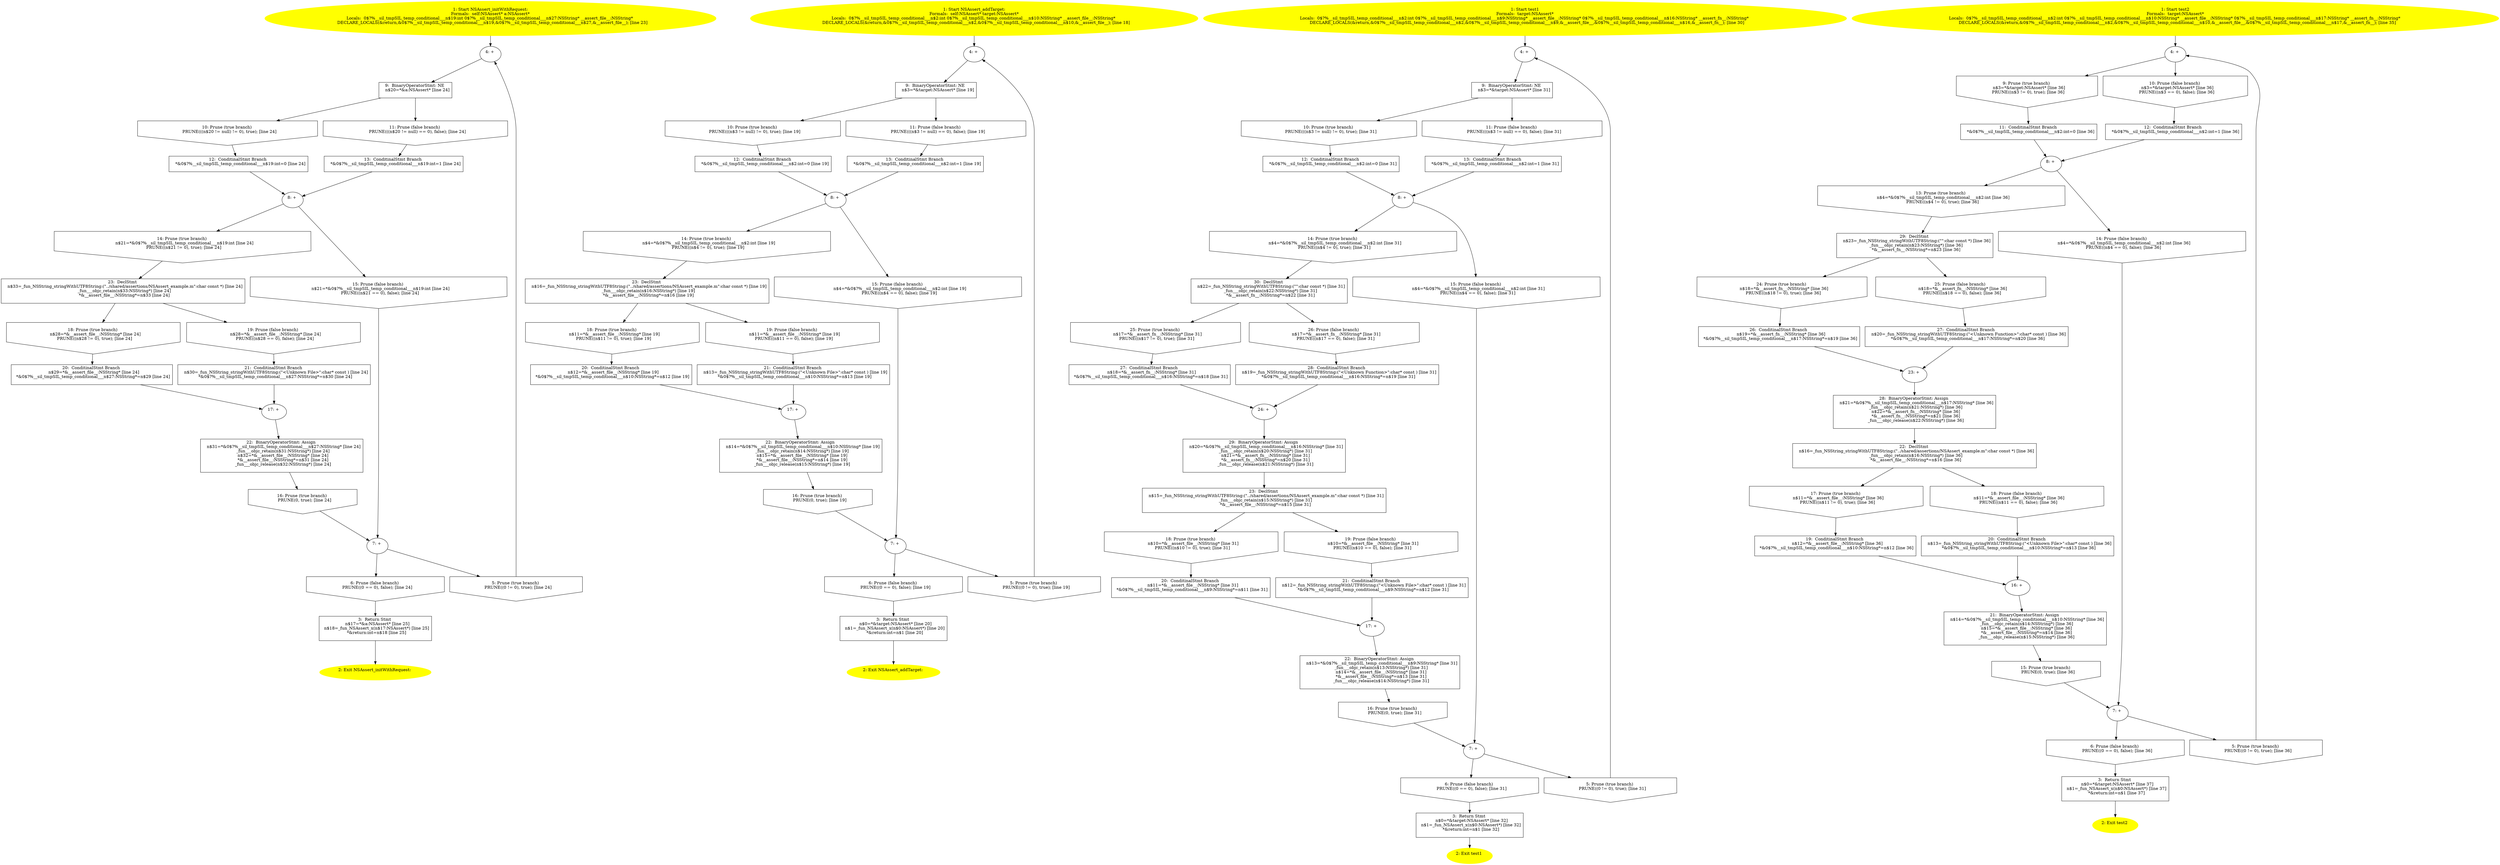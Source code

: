 /* @generated */
digraph iCFG {
"initWithRequest:#NSAssert#instance.aa6bdc90db5d0e020b6778cefe9a011f_1" [label="1: Start NSAssert_initWithRequest:\nFormals:  self:NSAssert* a:NSAssert*\nLocals:  0$?%__sil_tmpSIL_temp_conditional___n$19:int 0$?%__sil_tmpSIL_temp_conditional___n$27:NSString* __assert_file__:NSString* \n   DECLARE_LOCALS(&return,&0$?%__sil_tmpSIL_temp_conditional___n$19,&0$?%__sil_tmpSIL_temp_conditional___n$27,&__assert_file__); [line 23]\n " color=yellow style=filled]
	

	 "initWithRequest:#NSAssert#instance.aa6bdc90db5d0e020b6778cefe9a011f_1" -> "initWithRequest:#NSAssert#instance.aa6bdc90db5d0e020b6778cefe9a011f_4" ;
"initWithRequest:#NSAssert#instance.aa6bdc90db5d0e020b6778cefe9a011f_2" [label="2: Exit NSAssert_initWithRequest: \n  " color=yellow style=filled]
	

"initWithRequest:#NSAssert#instance.aa6bdc90db5d0e020b6778cefe9a011f_3" [label="3:  Return Stmt \n   n$17=*&a:NSAssert* [line 25]\n  n$18=_fun_NSAssert_x(n$17:NSAssert*) [line 25]\n  *&return:int=n$18 [line 25]\n " shape="box"]
	

	 "initWithRequest:#NSAssert#instance.aa6bdc90db5d0e020b6778cefe9a011f_3" -> "initWithRequest:#NSAssert#instance.aa6bdc90db5d0e020b6778cefe9a011f_2" ;
"initWithRequest:#NSAssert#instance.aa6bdc90db5d0e020b6778cefe9a011f_4" [label="4: + \n  " ]
	

	 "initWithRequest:#NSAssert#instance.aa6bdc90db5d0e020b6778cefe9a011f_4" -> "initWithRequest:#NSAssert#instance.aa6bdc90db5d0e020b6778cefe9a011f_9" ;
"initWithRequest:#NSAssert#instance.aa6bdc90db5d0e020b6778cefe9a011f_5" [label="5: Prune (true branch) \n   PRUNE((0 != 0), true); [line 24]\n " shape="invhouse"]
	

	 "initWithRequest:#NSAssert#instance.aa6bdc90db5d0e020b6778cefe9a011f_5" -> "initWithRequest:#NSAssert#instance.aa6bdc90db5d0e020b6778cefe9a011f_4" ;
"initWithRequest:#NSAssert#instance.aa6bdc90db5d0e020b6778cefe9a011f_6" [label="6: Prune (false branch) \n   PRUNE((0 == 0), false); [line 24]\n " shape="invhouse"]
	

	 "initWithRequest:#NSAssert#instance.aa6bdc90db5d0e020b6778cefe9a011f_6" -> "initWithRequest:#NSAssert#instance.aa6bdc90db5d0e020b6778cefe9a011f_3" ;
"initWithRequest:#NSAssert#instance.aa6bdc90db5d0e020b6778cefe9a011f_7" [label="7: + \n  " ]
	

	 "initWithRequest:#NSAssert#instance.aa6bdc90db5d0e020b6778cefe9a011f_7" -> "initWithRequest:#NSAssert#instance.aa6bdc90db5d0e020b6778cefe9a011f_5" ;
	 "initWithRequest:#NSAssert#instance.aa6bdc90db5d0e020b6778cefe9a011f_7" -> "initWithRequest:#NSAssert#instance.aa6bdc90db5d0e020b6778cefe9a011f_6" ;
"initWithRequest:#NSAssert#instance.aa6bdc90db5d0e020b6778cefe9a011f_8" [label="8: + \n  " ]
	

	 "initWithRequest:#NSAssert#instance.aa6bdc90db5d0e020b6778cefe9a011f_8" -> "initWithRequest:#NSAssert#instance.aa6bdc90db5d0e020b6778cefe9a011f_14" ;
	 "initWithRequest:#NSAssert#instance.aa6bdc90db5d0e020b6778cefe9a011f_8" -> "initWithRequest:#NSAssert#instance.aa6bdc90db5d0e020b6778cefe9a011f_15" ;
"initWithRequest:#NSAssert#instance.aa6bdc90db5d0e020b6778cefe9a011f_9" [label="9:  BinaryOperatorStmt: NE \n   n$20=*&a:NSAssert* [line 24]\n " shape="box"]
	

	 "initWithRequest:#NSAssert#instance.aa6bdc90db5d0e020b6778cefe9a011f_9" -> "initWithRequest:#NSAssert#instance.aa6bdc90db5d0e020b6778cefe9a011f_10" ;
	 "initWithRequest:#NSAssert#instance.aa6bdc90db5d0e020b6778cefe9a011f_9" -> "initWithRequest:#NSAssert#instance.aa6bdc90db5d0e020b6778cefe9a011f_11" ;
"initWithRequest:#NSAssert#instance.aa6bdc90db5d0e020b6778cefe9a011f_10" [label="10: Prune (true branch) \n   PRUNE(((n$20 != null) != 0), true); [line 24]\n " shape="invhouse"]
	

	 "initWithRequest:#NSAssert#instance.aa6bdc90db5d0e020b6778cefe9a011f_10" -> "initWithRequest:#NSAssert#instance.aa6bdc90db5d0e020b6778cefe9a011f_12" ;
"initWithRequest:#NSAssert#instance.aa6bdc90db5d0e020b6778cefe9a011f_11" [label="11: Prune (false branch) \n   PRUNE(((n$20 != null) == 0), false); [line 24]\n " shape="invhouse"]
	

	 "initWithRequest:#NSAssert#instance.aa6bdc90db5d0e020b6778cefe9a011f_11" -> "initWithRequest:#NSAssert#instance.aa6bdc90db5d0e020b6778cefe9a011f_13" ;
"initWithRequest:#NSAssert#instance.aa6bdc90db5d0e020b6778cefe9a011f_12" [label="12:  ConditinalStmt Branch \n   *&0$?%__sil_tmpSIL_temp_conditional___n$19:int=0 [line 24]\n " shape="box"]
	

	 "initWithRequest:#NSAssert#instance.aa6bdc90db5d0e020b6778cefe9a011f_12" -> "initWithRequest:#NSAssert#instance.aa6bdc90db5d0e020b6778cefe9a011f_8" ;
"initWithRequest:#NSAssert#instance.aa6bdc90db5d0e020b6778cefe9a011f_13" [label="13:  ConditinalStmt Branch \n   *&0$?%__sil_tmpSIL_temp_conditional___n$19:int=1 [line 24]\n " shape="box"]
	

	 "initWithRequest:#NSAssert#instance.aa6bdc90db5d0e020b6778cefe9a011f_13" -> "initWithRequest:#NSAssert#instance.aa6bdc90db5d0e020b6778cefe9a011f_8" ;
"initWithRequest:#NSAssert#instance.aa6bdc90db5d0e020b6778cefe9a011f_14" [label="14: Prune (true branch) \n   n$21=*&0$?%__sil_tmpSIL_temp_conditional___n$19:int [line 24]\n  PRUNE((n$21 != 0), true); [line 24]\n " shape="invhouse"]
	

	 "initWithRequest:#NSAssert#instance.aa6bdc90db5d0e020b6778cefe9a011f_14" -> "initWithRequest:#NSAssert#instance.aa6bdc90db5d0e020b6778cefe9a011f_23" ;
"initWithRequest:#NSAssert#instance.aa6bdc90db5d0e020b6778cefe9a011f_15" [label="15: Prune (false branch) \n   n$21=*&0$?%__sil_tmpSIL_temp_conditional___n$19:int [line 24]\n  PRUNE((n$21 == 0), false); [line 24]\n " shape="invhouse"]
	

	 "initWithRequest:#NSAssert#instance.aa6bdc90db5d0e020b6778cefe9a011f_15" -> "initWithRequest:#NSAssert#instance.aa6bdc90db5d0e020b6778cefe9a011f_7" ;
"initWithRequest:#NSAssert#instance.aa6bdc90db5d0e020b6778cefe9a011f_16" [label="16: Prune (true branch) \n   PRUNE(0, true); [line 24]\n " shape="invhouse"]
	

	 "initWithRequest:#NSAssert#instance.aa6bdc90db5d0e020b6778cefe9a011f_16" -> "initWithRequest:#NSAssert#instance.aa6bdc90db5d0e020b6778cefe9a011f_7" ;
"initWithRequest:#NSAssert#instance.aa6bdc90db5d0e020b6778cefe9a011f_17" [label="17: + \n  " ]
	

	 "initWithRequest:#NSAssert#instance.aa6bdc90db5d0e020b6778cefe9a011f_17" -> "initWithRequest:#NSAssert#instance.aa6bdc90db5d0e020b6778cefe9a011f_22" ;
"initWithRequest:#NSAssert#instance.aa6bdc90db5d0e020b6778cefe9a011f_18" [label="18: Prune (true branch) \n   n$28=*&__assert_file__:NSString* [line 24]\n  PRUNE((n$28 != 0), true); [line 24]\n " shape="invhouse"]
	

	 "initWithRequest:#NSAssert#instance.aa6bdc90db5d0e020b6778cefe9a011f_18" -> "initWithRequest:#NSAssert#instance.aa6bdc90db5d0e020b6778cefe9a011f_20" ;
"initWithRequest:#NSAssert#instance.aa6bdc90db5d0e020b6778cefe9a011f_19" [label="19: Prune (false branch) \n   n$28=*&__assert_file__:NSString* [line 24]\n  PRUNE((n$28 == 0), false); [line 24]\n " shape="invhouse"]
	

	 "initWithRequest:#NSAssert#instance.aa6bdc90db5d0e020b6778cefe9a011f_19" -> "initWithRequest:#NSAssert#instance.aa6bdc90db5d0e020b6778cefe9a011f_21" ;
"initWithRequest:#NSAssert#instance.aa6bdc90db5d0e020b6778cefe9a011f_20" [label="20:  ConditinalStmt Branch \n   n$29=*&__assert_file__:NSString* [line 24]\n  *&0$?%__sil_tmpSIL_temp_conditional___n$27:NSString*=n$29 [line 24]\n " shape="box"]
	

	 "initWithRequest:#NSAssert#instance.aa6bdc90db5d0e020b6778cefe9a011f_20" -> "initWithRequest:#NSAssert#instance.aa6bdc90db5d0e020b6778cefe9a011f_17" ;
"initWithRequest:#NSAssert#instance.aa6bdc90db5d0e020b6778cefe9a011f_21" [label="21:  ConditinalStmt Branch \n   n$30=_fun_NSString_stringWithUTF8String:(\"<Unknown File>\":char* const ) [line 24]\n  *&0$?%__sil_tmpSIL_temp_conditional___n$27:NSString*=n$30 [line 24]\n " shape="box"]
	

	 "initWithRequest:#NSAssert#instance.aa6bdc90db5d0e020b6778cefe9a011f_21" -> "initWithRequest:#NSAssert#instance.aa6bdc90db5d0e020b6778cefe9a011f_17" ;
"initWithRequest:#NSAssert#instance.aa6bdc90db5d0e020b6778cefe9a011f_22" [label="22:  BinaryOperatorStmt: Assign \n   n$31=*&0$?%__sil_tmpSIL_temp_conditional___n$27:NSString* [line 24]\n  _fun___objc_retain(n$31:NSString*) [line 24]\n  n$32=*&__assert_file__:NSString* [line 24]\n  *&__assert_file__:NSString*=n$31 [line 24]\n  _fun___objc_release(n$32:NSString*) [line 24]\n " shape="box"]
	

	 "initWithRequest:#NSAssert#instance.aa6bdc90db5d0e020b6778cefe9a011f_22" -> "initWithRequest:#NSAssert#instance.aa6bdc90db5d0e020b6778cefe9a011f_16" ;
"initWithRequest:#NSAssert#instance.aa6bdc90db5d0e020b6778cefe9a011f_23" [label="23:  DeclStmt \n   n$33=_fun_NSString_stringWithUTF8String:(\"../shared/assertions/NSAssert_example.m\":char const *) [line 24]\n  _fun___objc_retain(n$33:NSString*) [line 24]\n  *&__assert_file__:NSString*=n$33 [line 24]\n " shape="box"]
	

	 "initWithRequest:#NSAssert#instance.aa6bdc90db5d0e020b6778cefe9a011f_23" -> "initWithRequest:#NSAssert#instance.aa6bdc90db5d0e020b6778cefe9a011f_18" ;
	 "initWithRequest:#NSAssert#instance.aa6bdc90db5d0e020b6778cefe9a011f_23" -> "initWithRequest:#NSAssert#instance.aa6bdc90db5d0e020b6778cefe9a011f_19" ;
"addTarget:#NSAssert#instance.69cefe4d9cf64204d99f63924a056673_1" [label="1: Start NSAssert_addTarget:\nFormals:  self:NSAssert* target:NSAssert*\nLocals:  0$?%__sil_tmpSIL_temp_conditional___n$2:int 0$?%__sil_tmpSIL_temp_conditional___n$10:NSString* __assert_file__:NSString* \n   DECLARE_LOCALS(&return,&0$?%__sil_tmpSIL_temp_conditional___n$2,&0$?%__sil_tmpSIL_temp_conditional___n$10,&__assert_file__); [line 18]\n " color=yellow style=filled]
	

	 "addTarget:#NSAssert#instance.69cefe4d9cf64204d99f63924a056673_1" -> "addTarget:#NSAssert#instance.69cefe4d9cf64204d99f63924a056673_4" ;
"addTarget:#NSAssert#instance.69cefe4d9cf64204d99f63924a056673_2" [label="2: Exit NSAssert_addTarget: \n  " color=yellow style=filled]
	

"addTarget:#NSAssert#instance.69cefe4d9cf64204d99f63924a056673_3" [label="3:  Return Stmt \n   n$0=*&target:NSAssert* [line 20]\n  n$1=_fun_NSAssert_x(n$0:NSAssert*) [line 20]\n  *&return:int=n$1 [line 20]\n " shape="box"]
	

	 "addTarget:#NSAssert#instance.69cefe4d9cf64204d99f63924a056673_3" -> "addTarget:#NSAssert#instance.69cefe4d9cf64204d99f63924a056673_2" ;
"addTarget:#NSAssert#instance.69cefe4d9cf64204d99f63924a056673_4" [label="4: + \n  " ]
	

	 "addTarget:#NSAssert#instance.69cefe4d9cf64204d99f63924a056673_4" -> "addTarget:#NSAssert#instance.69cefe4d9cf64204d99f63924a056673_9" ;
"addTarget:#NSAssert#instance.69cefe4d9cf64204d99f63924a056673_5" [label="5: Prune (true branch) \n   PRUNE((0 != 0), true); [line 19]\n " shape="invhouse"]
	

	 "addTarget:#NSAssert#instance.69cefe4d9cf64204d99f63924a056673_5" -> "addTarget:#NSAssert#instance.69cefe4d9cf64204d99f63924a056673_4" ;
"addTarget:#NSAssert#instance.69cefe4d9cf64204d99f63924a056673_6" [label="6: Prune (false branch) \n   PRUNE((0 == 0), false); [line 19]\n " shape="invhouse"]
	

	 "addTarget:#NSAssert#instance.69cefe4d9cf64204d99f63924a056673_6" -> "addTarget:#NSAssert#instance.69cefe4d9cf64204d99f63924a056673_3" ;
"addTarget:#NSAssert#instance.69cefe4d9cf64204d99f63924a056673_7" [label="7: + \n  " ]
	

	 "addTarget:#NSAssert#instance.69cefe4d9cf64204d99f63924a056673_7" -> "addTarget:#NSAssert#instance.69cefe4d9cf64204d99f63924a056673_5" ;
	 "addTarget:#NSAssert#instance.69cefe4d9cf64204d99f63924a056673_7" -> "addTarget:#NSAssert#instance.69cefe4d9cf64204d99f63924a056673_6" ;
"addTarget:#NSAssert#instance.69cefe4d9cf64204d99f63924a056673_8" [label="8: + \n  " ]
	

	 "addTarget:#NSAssert#instance.69cefe4d9cf64204d99f63924a056673_8" -> "addTarget:#NSAssert#instance.69cefe4d9cf64204d99f63924a056673_14" ;
	 "addTarget:#NSAssert#instance.69cefe4d9cf64204d99f63924a056673_8" -> "addTarget:#NSAssert#instance.69cefe4d9cf64204d99f63924a056673_15" ;
"addTarget:#NSAssert#instance.69cefe4d9cf64204d99f63924a056673_9" [label="9:  BinaryOperatorStmt: NE \n   n$3=*&target:NSAssert* [line 19]\n " shape="box"]
	

	 "addTarget:#NSAssert#instance.69cefe4d9cf64204d99f63924a056673_9" -> "addTarget:#NSAssert#instance.69cefe4d9cf64204d99f63924a056673_10" ;
	 "addTarget:#NSAssert#instance.69cefe4d9cf64204d99f63924a056673_9" -> "addTarget:#NSAssert#instance.69cefe4d9cf64204d99f63924a056673_11" ;
"addTarget:#NSAssert#instance.69cefe4d9cf64204d99f63924a056673_10" [label="10: Prune (true branch) \n   PRUNE(((n$3 != null) != 0), true); [line 19]\n " shape="invhouse"]
	

	 "addTarget:#NSAssert#instance.69cefe4d9cf64204d99f63924a056673_10" -> "addTarget:#NSAssert#instance.69cefe4d9cf64204d99f63924a056673_12" ;
"addTarget:#NSAssert#instance.69cefe4d9cf64204d99f63924a056673_11" [label="11: Prune (false branch) \n   PRUNE(((n$3 != null) == 0), false); [line 19]\n " shape="invhouse"]
	

	 "addTarget:#NSAssert#instance.69cefe4d9cf64204d99f63924a056673_11" -> "addTarget:#NSAssert#instance.69cefe4d9cf64204d99f63924a056673_13" ;
"addTarget:#NSAssert#instance.69cefe4d9cf64204d99f63924a056673_12" [label="12:  ConditinalStmt Branch \n   *&0$?%__sil_tmpSIL_temp_conditional___n$2:int=0 [line 19]\n " shape="box"]
	

	 "addTarget:#NSAssert#instance.69cefe4d9cf64204d99f63924a056673_12" -> "addTarget:#NSAssert#instance.69cefe4d9cf64204d99f63924a056673_8" ;
"addTarget:#NSAssert#instance.69cefe4d9cf64204d99f63924a056673_13" [label="13:  ConditinalStmt Branch \n   *&0$?%__sil_tmpSIL_temp_conditional___n$2:int=1 [line 19]\n " shape="box"]
	

	 "addTarget:#NSAssert#instance.69cefe4d9cf64204d99f63924a056673_13" -> "addTarget:#NSAssert#instance.69cefe4d9cf64204d99f63924a056673_8" ;
"addTarget:#NSAssert#instance.69cefe4d9cf64204d99f63924a056673_14" [label="14: Prune (true branch) \n   n$4=*&0$?%__sil_tmpSIL_temp_conditional___n$2:int [line 19]\n  PRUNE((n$4 != 0), true); [line 19]\n " shape="invhouse"]
	

	 "addTarget:#NSAssert#instance.69cefe4d9cf64204d99f63924a056673_14" -> "addTarget:#NSAssert#instance.69cefe4d9cf64204d99f63924a056673_23" ;
"addTarget:#NSAssert#instance.69cefe4d9cf64204d99f63924a056673_15" [label="15: Prune (false branch) \n   n$4=*&0$?%__sil_tmpSIL_temp_conditional___n$2:int [line 19]\n  PRUNE((n$4 == 0), false); [line 19]\n " shape="invhouse"]
	

	 "addTarget:#NSAssert#instance.69cefe4d9cf64204d99f63924a056673_15" -> "addTarget:#NSAssert#instance.69cefe4d9cf64204d99f63924a056673_7" ;
"addTarget:#NSAssert#instance.69cefe4d9cf64204d99f63924a056673_16" [label="16: Prune (true branch) \n   PRUNE(0, true); [line 19]\n " shape="invhouse"]
	

	 "addTarget:#NSAssert#instance.69cefe4d9cf64204d99f63924a056673_16" -> "addTarget:#NSAssert#instance.69cefe4d9cf64204d99f63924a056673_7" ;
"addTarget:#NSAssert#instance.69cefe4d9cf64204d99f63924a056673_17" [label="17: + \n  " ]
	

	 "addTarget:#NSAssert#instance.69cefe4d9cf64204d99f63924a056673_17" -> "addTarget:#NSAssert#instance.69cefe4d9cf64204d99f63924a056673_22" ;
"addTarget:#NSAssert#instance.69cefe4d9cf64204d99f63924a056673_18" [label="18: Prune (true branch) \n   n$11=*&__assert_file__:NSString* [line 19]\n  PRUNE((n$11 != 0), true); [line 19]\n " shape="invhouse"]
	

	 "addTarget:#NSAssert#instance.69cefe4d9cf64204d99f63924a056673_18" -> "addTarget:#NSAssert#instance.69cefe4d9cf64204d99f63924a056673_20" ;
"addTarget:#NSAssert#instance.69cefe4d9cf64204d99f63924a056673_19" [label="19: Prune (false branch) \n   n$11=*&__assert_file__:NSString* [line 19]\n  PRUNE((n$11 == 0), false); [line 19]\n " shape="invhouse"]
	

	 "addTarget:#NSAssert#instance.69cefe4d9cf64204d99f63924a056673_19" -> "addTarget:#NSAssert#instance.69cefe4d9cf64204d99f63924a056673_21" ;
"addTarget:#NSAssert#instance.69cefe4d9cf64204d99f63924a056673_20" [label="20:  ConditinalStmt Branch \n   n$12=*&__assert_file__:NSString* [line 19]\n  *&0$?%__sil_tmpSIL_temp_conditional___n$10:NSString*=n$12 [line 19]\n " shape="box"]
	

	 "addTarget:#NSAssert#instance.69cefe4d9cf64204d99f63924a056673_20" -> "addTarget:#NSAssert#instance.69cefe4d9cf64204d99f63924a056673_17" ;
"addTarget:#NSAssert#instance.69cefe4d9cf64204d99f63924a056673_21" [label="21:  ConditinalStmt Branch \n   n$13=_fun_NSString_stringWithUTF8String:(\"<Unknown File>\":char* const ) [line 19]\n  *&0$?%__sil_tmpSIL_temp_conditional___n$10:NSString*=n$13 [line 19]\n " shape="box"]
	

	 "addTarget:#NSAssert#instance.69cefe4d9cf64204d99f63924a056673_21" -> "addTarget:#NSAssert#instance.69cefe4d9cf64204d99f63924a056673_17" ;
"addTarget:#NSAssert#instance.69cefe4d9cf64204d99f63924a056673_22" [label="22:  BinaryOperatorStmt: Assign \n   n$14=*&0$?%__sil_tmpSIL_temp_conditional___n$10:NSString* [line 19]\n  _fun___objc_retain(n$14:NSString*) [line 19]\n  n$15=*&__assert_file__:NSString* [line 19]\n  *&__assert_file__:NSString*=n$14 [line 19]\n  _fun___objc_release(n$15:NSString*) [line 19]\n " shape="box"]
	

	 "addTarget:#NSAssert#instance.69cefe4d9cf64204d99f63924a056673_22" -> "addTarget:#NSAssert#instance.69cefe4d9cf64204d99f63924a056673_16" ;
"addTarget:#NSAssert#instance.69cefe4d9cf64204d99f63924a056673_23" [label="23:  DeclStmt \n   n$16=_fun_NSString_stringWithUTF8String:(\"../shared/assertions/NSAssert_example.m\":char const *) [line 19]\n  _fun___objc_retain(n$16:NSString*) [line 19]\n  *&__assert_file__:NSString*=n$16 [line 19]\n " shape="box"]
	

	 "addTarget:#NSAssert#instance.69cefe4d9cf64204d99f63924a056673_23" -> "addTarget:#NSAssert#instance.69cefe4d9cf64204d99f63924a056673_18" ;
	 "addTarget:#NSAssert#instance.69cefe4d9cf64204d99f63924a056673_23" -> "addTarget:#NSAssert#instance.69cefe4d9cf64204d99f63924a056673_19" ;
"test1.5a105e8b9d40e1329780d62ea2265d8a_1" [label="1: Start test1\nFormals:  target:NSAssert*\nLocals:  0$?%__sil_tmpSIL_temp_conditional___n$2:int 0$?%__sil_tmpSIL_temp_conditional___n$9:NSString* __assert_file__:NSString* 0$?%__sil_tmpSIL_temp_conditional___n$16:NSString* __assert_fn__:NSString* \n   DECLARE_LOCALS(&return,&0$?%__sil_tmpSIL_temp_conditional___n$2,&0$?%__sil_tmpSIL_temp_conditional___n$9,&__assert_file__,&0$?%__sil_tmpSIL_temp_conditional___n$16,&__assert_fn__); [line 30]\n " color=yellow style=filled]
	

	 "test1.5a105e8b9d40e1329780d62ea2265d8a_1" -> "test1.5a105e8b9d40e1329780d62ea2265d8a_4" ;
"test1.5a105e8b9d40e1329780d62ea2265d8a_2" [label="2: Exit test1 \n  " color=yellow style=filled]
	

"test1.5a105e8b9d40e1329780d62ea2265d8a_3" [label="3:  Return Stmt \n   n$0=*&target:NSAssert* [line 32]\n  n$1=_fun_NSAssert_x(n$0:NSAssert*) [line 32]\n  *&return:int=n$1 [line 32]\n " shape="box"]
	

	 "test1.5a105e8b9d40e1329780d62ea2265d8a_3" -> "test1.5a105e8b9d40e1329780d62ea2265d8a_2" ;
"test1.5a105e8b9d40e1329780d62ea2265d8a_4" [label="4: + \n  " ]
	

	 "test1.5a105e8b9d40e1329780d62ea2265d8a_4" -> "test1.5a105e8b9d40e1329780d62ea2265d8a_9" ;
"test1.5a105e8b9d40e1329780d62ea2265d8a_5" [label="5: Prune (true branch) \n   PRUNE((0 != 0), true); [line 31]\n " shape="invhouse"]
	

	 "test1.5a105e8b9d40e1329780d62ea2265d8a_5" -> "test1.5a105e8b9d40e1329780d62ea2265d8a_4" ;
"test1.5a105e8b9d40e1329780d62ea2265d8a_6" [label="6: Prune (false branch) \n   PRUNE((0 == 0), false); [line 31]\n " shape="invhouse"]
	

	 "test1.5a105e8b9d40e1329780d62ea2265d8a_6" -> "test1.5a105e8b9d40e1329780d62ea2265d8a_3" ;
"test1.5a105e8b9d40e1329780d62ea2265d8a_7" [label="7: + \n  " ]
	

	 "test1.5a105e8b9d40e1329780d62ea2265d8a_7" -> "test1.5a105e8b9d40e1329780d62ea2265d8a_5" ;
	 "test1.5a105e8b9d40e1329780d62ea2265d8a_7" -> "test1.5a105e8b9d40e1329780d62ea2265d8a_6" ;
"test1.5a105e8b9d40e1329780d62ea2265d8a_8" [label="8: + \n  " ]
	

	 "test1.5a105e8b9d40e1329780d62ea2265d8a_8" -> "test1.5a105e8b9d40e1329780d62ea2265d8a_14" ;
	 "test1.5a105e8b9d40e1329780d62ea2265d8a_8" -> "test1.5a105e8b9d40e1329780d62ea2265d8a_15" ;
"test1.5a105e8b9d40e1329780d62ea2265d8a_9" [label="9:  BinaryOperatorStmt: NE \n   n$3=*&target:NSAssert* [line 31]\n " shape="box"]
	

	 "test1.5a105e8b9d40e1329780d62ea2265d8a_9" -> "test1.5a105e8b9d40e1329780d62ea2265d8a_10" ;
	 "test1.5a105e8b9d40e1329780d62ea2265d8a_9" -> "test1.5a105e8b9d40e1329780d62ea2265d8a_11" ;
"test1.5a105e8b9d40e1329780d62ea2265d8a_10" [label="10: Prune (true branch) \n   PRUNE(((n$3 != null) != 0), true); [line 31]\n " shape="invhouse"]
	

	 "test1.5a105e8b9d40e1329780d62ea2265d8a_10" -> "test1.5a105e8b9d40e1329780d62ea2265d8a_12" ;
"test1.5a105e8b9d40e1329780d62ea2265d8a_11" [label="11: Prune (false branch) \n   PRUNE(((n$3 != null) == 0), false); [line 31]\n " shape="invhouse"]
	

	 "test1.5a105e8b9d40e1329780d62ea2265d8a_11" -> "test1.5a105e8b9d40e1329780d62ea2265d8a_13" ;
"test1.5a105e8b9d40e1329780d62ea2265d8a_12" [label="12:  ConditinalStmt Branch \n   *&0$?%__sil_tmpSIL_temp_conditional___n$2:int=0 [line 31]\n " shape="box"]
	

	 "test1.5a105e8b9d40e1329780d62ea2265d8a_12" -> "test1.5a105e8b9d40e1329780d62ea2265d8a_8" ;
"test1.5a105e8b9d40e1329780d62ea2265d8a_13" [label="13:  ConditinalStmt Branch \n   *&0$?%__sil_tmpSIL_temp_conditional___n$2:int=1 [line 31]\n " shape="box"]
	

	 "test1.5a105e8b9d40e1329780d62ea2265d8a_13" -> "test1.5a105e8b9d40e1329780d62ea2265d8a_8" ;
"test1.5a105e8b9d40e1329780d62ea2265d8a_14" [label="14: Prune (true branch) \n   n$4=*&0$?%__sil_tmpSIL_temp_conditional___n$2:int [line 31]\n  PRUNE((n$4 != 0), true); [line 31]\n " shape="invhouse"]
	

	 "test1.5a105e8b9d40e1329780d62ea2265d8a_14" -> "test1.5a105e8b9d40e1329780d62ea2265d8a_30" ;
"test1.5a105e8b9d40e1329780d62ea2265d8a_15" [label="15: Prune (false branch) \n   n$4=*&0$?%__sil_tmpSIL_temp_conditional___n$2:int [line 31]\n  PRUNE((n$4 == 0), false); [line 31]\n " shape="invhouse"]
	

	 "test1.5a105e8b9d40e1329780d62ea2265d8a_15" -> "test1.5a105e8b9d40e1329780d62ea2265d8a_7" ;
"test1.5a105e8b9d40e1329780d62ea2265d8a_16" [label="16: Prune (true branch) \n   PRUNE(0, true); [line 31]\n " shape="invhouse"]
	

	 "test1.5a105e8b9d40e1329780d62ea2265d8a_16" -> "test1.5a105e8b9d40e1329780d62ea2265d8a_7" ;
"test1.5a105e8b9d40e1329780d62ea2265d8a_17" [label="17: + \n  " ]
	

	 "test1.5a105e8b9d40e1329780d62ea2265d8a_17" -> "test1.5a105e8b9d40e1329780d62ea2265d8a_22" ;
"test1.5a105e8b9d40e1329780d62ea2265d8a_18" [label="18: Prune (true branch) \n   n$10=*&__assert_file__:NSString* [line 31]\n  PRUNE((n$10 != 0), true); [line 31]\n " shape="invhouse"]
	

	 "test1.5a105e8b9d40e1329780d62ea2265d8a_18" -> "test1.5a105e8b9d40e1329780d62ea2265d8a_20" ;
"test1.5a105e8b9d40e1329780d62ea2265d8a_19" [label="19: Prune (false branch) \n   n$10=*&__assert_file__:NSString* [line 31]\n  PRUNE((n$10 == 0), false); [line 31]\n " shape="invhouse"]
	

	 "test1.5a105e8b9d40e1329780d62ea2265d8a_19" -> "test1.5a105e8b9d40e1329780d62ea2265d8a_21" ;
"test1.5a105e8b9d40e1329780d62ea2265d8a_20" [label="20:  ConditinalStmt Branch \n   n$11=*&__assert_file__:NSString* [line 31]\n  *&0$?%__sil_tmpSIL_temp_conditional___n$9:NSString*=n$11 [line 31]\n " shape="box"]
	

	 "test1.5a105e8b9d40e1329780d62ea2265d8a_20" -> "test1.5a105e8b9d40e1329780d62ea2265d8a_17" ;
"test1.5a105e8b9d40e1329780d62ea2265d8a_21" [label="21:  ConditinalStmt Branch \n   n$12=_fun_NSString_stringWithUTF8String:(\"<Unknown File>\":char* const ) [line 31]\n  *&0$?%__sil_tmpSIL_temp_conditional___n$9:NSString*=n$12 [line 31]\n " shape="box"]
	

	 "test1.5a105e8b9d40e1329780d62ea2265d8a_21" -> "test1.5a105e8b9d40e1329780d62ea2265d8a_17" ;
"test1.5a105e8b9d40e1329780d62ea2265d8a_22" [label="22:  BinaryOperatorStmt: Assign \n   n$13=*&0$?%__sil_tmpSIL_temp_conditional___n$9:NSString* [line 31]\n  _fun___objc_retain(n$13:NSString*) [line 31]\n  n$14=*&__assert_file__:NSString* [line 31]\n  *&__assert_file__:NSString*=n$13 [line 31]\n  _fun___objc_release(n$14:NSString*) [line 31]\n " shape="box"]
	

	 "test1.5a105e8b9d40e1329780d62ea2265d8a_22" -> "test1.5a105e8b9d40e1329780d62ea2265d8a_16" ;
"test1.5a105e8b9d40e1329780d62ea2265d8a_23" [label="23:  DeclStmt \n   n$15=_fun_NSString_stringWithUTF8String:(\"../shared/assertions/NSAssert_example.m\":char const *) [line 31]\n  _fun___objc_retain(n$15:NSString*) [line 31]\n  *&__assert_file__:NSString*=n$15 [line 31]\n " shape="box"]
	

	 "test1.5a105e8b9d40e1329780d62ea2265d8a_23" -> "test1.5a105e8b9d40e1329780d62ea2265d8a_18" ;
	 "test1.5a105e8b9d40e1329780d62ea2265d8a_23" -> "test1.5a105e8b9d40e1329780d62ea2265d8a_19" ;
"test1.5a105e8b9d40e1329780d62ea2265d8a_24" [label="24: + \n  " ]
	

	 "test1.5a105e8b9d40e1329780d62ea2265d8a_24" -> "test1.5a105e8b9d40e1329780d62ea2265d8a_29" ;
"test1.5a105e8b9d40e1329780d62ea2265d8a_25" [label="25: Prune (true branch) \n   n$17=*&__assert_fn__:NSString* [line 31]\n  PRUNE((n$17 != 0), true); [line 31]\n " shape="invhouse"]
	

	 "test1.5a105e8b9d40e1329780d62ea2265d8a_25" -> "test1.5a105e8b9d40e1329780d62ea2265d8a_27" ;
"test1.5a105e8b9d40e1329780d62ea2265d8a_26" [label="26: Prune (false branch) \n   n$17=*&__assert_fn__:NSString* [line 31]\n  PRUNE((n$17 == 0), false); [line 31]\n " shape="invhouse"]
	

	 "test1.5a105e8b9d40e1329780d62ea2265d8a_26" -> "test1.5a105e8b9d40e1329780d62ea2265d8a_28" ;
"test1.5a105e8b9d40e1329780d62ea2265d8a_27" [label="27:  ConditinalStmt Branch \n   n$18=*&__assert_fn__:NSString* [line 31]\n  *&0$?%__sil_tmpSIL_temp_conditional___n$16:NSString*=n$18 [line 31]\n " shape="box"]
	

	 "test1.5a105e8b9d40e1329780d62ea2265d8a_27" -> "test1.5a105e8b9d40e1329780d62ea2265d8a_24" ;
"test1.5a105e8b9d40e1329780d62ea2265d8a_28" [label="28:  ConditinalStmt Branch \n   n$19=_fun_NSString_stringWithUTF8String:(\"<Unknown Function>\":char* const ) [line 31]\n  *&0$?%__sil_tmpSIL_temp_conditional___n$16:NSString*=n$19 [line 31]\n " shape="box"]
	

	 "test1.5a105e8b9d40e1329780d62ea2265d8a_28" -> "test1.5a105e8b9d40e1329780d62ea2265d8a_24" ;
"test1.5a105e8b9d40e1329780d62ea2265d8a_29" [label="29:  BinaryOperatorStmt: Assign \n   n$20=*&0$?%__sil_tmpSIL_temp_conditional___n$16:NSString* [line 31]\n  _fun___objc_retain(n$20:NSString*) [line 31]\n  n$21=*&__assert_fn__:NSString* [line 31]\n  *&__assert_fn__:NSString*=n$20 [line 31]\n  _fun___objc_release(n$21:NSString*) [line 31]\n " shape="box"]
	

	 "test1.5a105e8b9d40e1329780d62ea2265d8a_29" -> "test1.5a105e8b9d40e1329780d62ea2265d8a_23" ;
"test1.5a105e8b9d40e1329780d62ea2265d8a_30" [label="30:  DeclStmt \n   n$22=_fun_NSString_stringWithUTF8String:(\"\":char const *) [line 31]\n  _fun___objc_retain(n$22:NSString*) [line 31]\n  *&__assert_fn__:NSString*=n$22 [line 31]\n " shape="box"]
	

	 "test1.5a105e8b9d40e1329780d62ea2265d8a_30" -> "test1.5a105e8b9d40e1329780d62ea2265d8a_25" ;
	 "test1.5a105e8b9d40e1329780d62ea2265d8a_30" -> "test1.5a105e8b9d40e1329780d62ea2265d8a_26" ;
"test2.ad0234829205b9033196ba818f7a872b_1" [label="1: Start test2\nFormals:  target:NSAssert*\nLocals:  0$?%__sil_tmpSIL_temp_conditional___n$2:int 0$?%__sil_tmpSIL_temp_conditional___n$10:NSString* __assert_file__:NSString* 0$?%__sil_tmpSIL_temp_conditional___n$17:NSString* __assert_fn__:NSString* \n   DECLARE_LOCALS(&return,&0$?%__sil_tmpSIL_temp_conditional___n$2,&0$?%__sil_tmpSIL_temp_conditional___n$10,&__assert_file__,&0$?%__sil_tmpSIL_temp_conditional___n$17,&__assert_fn__); [line 35]\n " color=yellow style=filled]
	

	 "test2.ad0234829205b9033196ba818f7a872b_1" -> "test2.ad0234829205b9033196ba818f7a872b_4" ;
"test2.ad0234829205b9033196ba818f7a872b_2" [label="2: Exit test2 \n  " color=yellow style=filled]
	

"test2.ad0234829205b9033196ba818f7a872b_3" [label="3:  Return Stmt \n   n$0=*&target:NSAssert* [line 37]\n  n$1=_fun_NSAssert_x(n$0:NSAssert*) [line 37]\n  *&return:int=n$1 [line 37]\n " shape="box"]
	

	 "test2.ad0234829205b9033196ba818f7a872b_3" -> "test2.ad0234829205b9033196ba818f7a872b_2" ;
"test2.ad0234829205b9033196ba818f7a872b_4" [label="4: + \n  " ]
	

	 "test2.ad0234829205b9033196ba818f7a872b_4" -> "test2.ad0234829205b9033196ba818f7a872b_9" ;
	 "test2.ad0234829205b9033196ba818f7a872b_4" -> "test2.ad0234829205b9033196ba818f7a872b_10" ;
"test2.ad0234829205b9033196ba818f7a872b_5" [label="5: Prune (true branch) \n   PRUNE((0 != 0), true); [line 36]\n " shape="invhouse"]
	

	 "test2.ad0234829205b9033196ba818f7a872b_5" -> "test2.ad0234829205b9033196ba818f7a872b_4" ;
"test2.ad0234829205b9033196ba818f7a872b_6" [label="6: Prune (false branch) \n   PRUNE((0 == 0), false); [line 36]\n " shape="invhouse"]
	

	 "test2.ad0234829205b9033196ba818f7a872b_6" -> "test2.ad0234829205b9033196ba818f7a872b_3" ;
"test2.ad0234829205b9033196ba818f7a872b_7" [label="7: + \n  " ]
	

	 "test2.ad0234829205b9033196ba818f7a872b_7" -> "test2.ad0234829205b9033196ba818f7a872b_5" ;
	 "test2.ad0234829205b9033196ba818f7a872b_7" -> "test2.ad0234829205b9033196ba818f7a872b_6" ;
"test2.ad0234829205b9033196ba818f7a872b_8" [label="8: + \n  " ]
	

	 "test2.ad0234829205b9033196ba818f7a872b_8" -> "test2.ad0234829205b9033196ba818f7a872b_13" ;
	 "test2.ad0234829205b9033196ba818f7a872b_8" -> "test2.ad0234829205b9033196ba818f7a872b_14" ;
"test2.ad0234829205b9033196ba818f7a872b_9" [label="9: Prune (true branch) \n   n$3=*&target:NSAssert* [line 36]\n  PRUNE((n$3 != 0), true); [line 36]\n " shape="invhouse"]
	

	 "test2.ad0234829205b9033196ba818f7a872b_9" -> "test2.ad0234829205b9033196ba818f7a872b_11" ;
"test2.ad0234829205b9033196ba818f7a872b_10" [label="10: Prune (false branch) \n   n$3=*&target:NSAssert* [line 36]\n  PRUNE((n$3 == 0), false); [line 36]\n " shape="invhouse"]
	

	 "test2.ad0234829205b9033196ba818f7a872b_10" -> "test2.ad0234829205b9033196ba818f7a872b_12" ;
"test2.ad0234829205b9033196ba818f7a872b_11" [label="11:  ConditinalStmt Branch \n   *&0$?%__sil_tmpSIL_temp_conditional___n$2:int=0 [line 36]\n " shape="box"]
	

	 "test2.ad0234829205b9033196ba818f7a872b_11" -> "test2.ad0234829205b9033196ba818f7a872b_8" ;
"test2.ad0234829205b9033196ba818f7a872b_12" [label="12:  ConditinalStmt Branch \n   *&0$?%__sil_tmpSIL_temp_conditional___n$2:int=1 [line 36]\n " shape="box"]
	

	 "test2.ad0234829205b9033196ba818f7a872b_12" -> "test2.ad0234829205b9033196ba818f7a872b_8" ;
"test2.ad0234829205b9033196ba818f7a872b_13" [label="13: Prune (true branch) \n   n$4=*&0$?%__sil_tmpSIL_temp_conditional___n$2:int [line 36]\n  PRUNE((n$4 != 0), true); [line 36]\n " shape="invhouse"]
	

	 "test2.ad0234829205b9033196ba818f7a872b_13" -> "test2.ad0234829205b9033196ba818f7a872b_29" ;
"test2.ad0234829205b9033196ba818f7a872b_14" [label="14: Prune (false branch) \n   n$4=*&0$?%__sil_tmpSIL_temp_conditional___n$2:int [line 36]\n  PRUNE((n$4 == 0), false); [line 36]\n " shape="invhouse"]
	

	 "test2.ad0234829205b9033196ba818f7a872b_14" -> "test2.ad0234829205b9033196ba818f7a872b_7" ;
"test2.ad0234829205b9033196ba818f7a872b_15" [label="15: Prune (true branch) \n   PRUNE(0, true); [line 36]\n " shape="invhouse"]
	

	 "test2.ad0234829205b9033196ba818f7a872b_15" -> "test2.ad0234829205b9033196ba818f7a872b_7" ;
"test2.ad0234829205b9033196ba818f7a872b_16" [label="16: + \n  " ]
	

	 "test2.ad0234829205b9033196ba818f7a872b_16" -> "test2.ad0234829205b9033196ba818f7a872b_21" ;
"test2.ad0234829205b9033196ba818f7a872b_17" [label="17: Prune (true branch) \n   n$11=*&__assert_file__:NSString* [line 36]\n  PRUNE((n$11 != 0), true); [line 36]\n " shape="invhouse"]
	

	 "test2.ad0234829205b9033196ba818f7a872b_17" -> "test2.ad0234829205b9033196ba818f7a872b_19" ;
"test2.ad0234829205b9033196ba818f7a872b_18" [label="18: Prune (false branch) \n   n$11=*&__assert_file__:NSString* [line 36]\n  PRUNE((n$11 == 0), false); [line 36]\n " shape="invhouse"]
	

	 "test2.ad0234829205b9033196ba818f7a872b_18" -> "test2.ad0234829205b9033196ba818f7a872b_20" ;
"test2.ad0234829205b9033196ba818f7a872b_19" [label="19:  ConditinalStmt Branch \n   n$12=*&__assert_file__:NSString* [line 36]\n  *&0$?%__sil_tmpSIL_temp_conditional___n$10:NSString*=n$12 [line 36]\n " shape="box"]
	

	 "test2.ad0234829205b9033196ba818f7a872b_19" -> "test2.ad0234829205b9033196ba818f7a872b_16" ;
"test2.ad0234829205b9033196ba818f7a872b_20" [label="20:  ConditinalStmt Branch \n   n$13=_fun_NSString_stringWithUTF8String:(\"<Unknown File>\":char* const ) [line 36]\n  *&0$?%__sil_tmpSIL_temp_conditional___n$10:NSString*=n$13 [line 36]\n " shape="box"]
	

	 "test2.ad0234829205b9033196ba818f7a872b_20" -> "test2.ad0234829205b9033196ba818f7a872b_16" ;
"test2.ad0234829205b9033196ba818f7a872b_21" [label="21:  BinaryOperatorStmt: Assign \n   n$14=*&0$?%__sil_tmpSIL_temp_conditional___n$10:NSString* [line 36]\n  _fun___objc_retain(n$14:NSString*) [line 36]\n  n$15=*&__assert_file__:NSString* [line 36]\n  *&__assert_file__:NSString*=n$14 [line 36]\n  _fun___objc_release(n$15:NSString*) [line 36]\n " shape="box"]
	

	 "test2.ad0234829205b9033196ba818f7a872b_21" -> "test2.ad0234829205b9033196ba818f7a872b_15" ;
"test2.ad0234829205b9033196ba818f7a872b_22" [label="22:  DeclStmt \n   n$16=_fun_NSString_stringWithUTF8String:(\"../shared/assertions/NSAssert_example.m\":char const *) [line 36]\n  _fun___objc_retain(n$16:NSString*) [line 36]\n  *&__assert_file__:NSString*=n$16 [line 36]\n " shape="box"]
	

	 "test2.ad0234829205b9033196ba818f7a872b_22" -> "test2.ad0234829205b9033196ba818f7a872b_17" ;
	 "test2.ad0234829205b9033196ba818f7a872b_22" -> "test2.ad0234829205b9033196ba818f7a872b_18" ;
"test2.ad0234829205b9033196ba818f7a872b_23" [label="23: + \n  " ]
	

	 "test2.ad0234829205b9033196ba818f7a872b_23" -> "test2.ad0234829205b9033196ba818f7a872b_28" ;
"test2.ad0234829205b9033196ba818f7a872b_24" [label="24: Prune (true branch) \n   n$18=*&__assert_fn__:NSString* [line 36]\n  PRUNE((n$18 != 0), true); [line 36]\n " shape="invhouse"]
	

	 "test2.ad0234829205b9033196ba818f7a872b_24" -> "test2.ad0234829205b9033196ba818f7a872b_26" ;
"test2.ad0234829205b9033196ba818f7a872b_25" [label="25: Prune (false branch) \n   n$18=*&__assert_fn__:NSString* [line 36]\n  PRUNE((n$18 == 0), false); [line 36]\n " shape="invhouse"]
	

	 "test2.ad0234829205b9033196ba818f7a872b_25" -> "test2.ad0234829205b9033196ba818f7a872b_27" ;
"test2.ad0234829205b9033196ba818f7a872b_26" [label="26:  ConditinalStmt Branch \n   n$19=*&__assert_fn__:NSString* [line 36]\n  *&0$?%__sil_tmpSIL_temp_conditional___n$17:NSString*=n$19 [line 36]\n " shape="box"]
	

	 "test2.ad0234829205b9033196ba818f7a872b_26" -> "test2.ad0234829205b9033196ba818f7a872b_23" ;
"test2.ad0234829205b9033196ba818f7a872b_27" [label="27:  ConditinalStmt Branch \n   n$20=_fun_NSString_stringWithUTF8String:(\"<Unknown Function>\":char* const ) [line 36]\n  *&0$?%__sil_tmpSIL_temp_conditional___n$17:NSString*=n$20 [line 36]\n " shape="box"]
	

	 "test2.ad0234829205b9033196ba818f7a872b_27" -> "test2.ad0234829205b9033196ba818f7a872b_23" ;
"test2.ad0234829205b9033196ba818f7a872b_28" [label="28:  BinaryOperatorStmt: Assign \n   n$21=*&0$?%__sil_tmpSIL_temp_conditional___n$17:NSString* [line 36]\n  _fun___objc_retain(n$21:NSString*) [line 36]\n  n$22=*&__assert_fn__:NSString* [line 36]\n  *&__assert_fn__:NSString*=n$21 [line 36]\n  _fun___objc_release(n$22:NSString*) [line 36]\n " shape="box"]
	

	 "test2.ad0234829205b9033196ba818f7a872b_28" -> "test2.ad0234829205b9033196ba818f7a872b_22" ;
"test2.ad0234829205b9033196ba818f7a872b_29" [label="29:  DeclStmt \n   n$23=_fun_NSString_stringWithUTF8String:(\"\":char const *) [line 36]\n  _fun___objc_retain(n$23:NSString*) [line 36]\n  *&__assert_fn__:NSString*=n$23 [line 36]\n " shape="box"]
	

	 "test2.ad0234829205b9033196ba818f7a872b_29" -> "test2.ad0234829205b9033196ba818f7a872b_24" ;
	 "test2.ad0234829205b9033196ba818f7a872b_29" -> "test2.ad0234829205b9033196ba818f7a872b_25" ;
}
